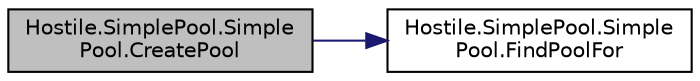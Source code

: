 digraph "Hostile.SimplePool.SimplePool.CreatePool"
{
  edge [fontname="Helvetica",fontsize="10",labelfontname="Helvetica",labelfontsize="10"];
  node [fontname="Helvetica",fontsize="10",shape=record];
  rankdir="LR";
  Node1 [label="Hostile.SimplePool.Simple\lPool.CreatePool",height=0.2,width=0.4,color="black", fillcolor="grey75", style="filled" fontcolor="black"];
  Node1 -> Node2 [color="midnightblue",fontsize="10",style="solid",fontname="Helvetica"];
  Node2 [label="Hostile.SimplePool.Simple\lPool.FindPoolFor",height=0.2,width=0.4,color="black", fillcolor="white", style="filled",URL="$class_hostile_1_1_simple_pool_1_1_simple_pool.html#a8f57d91dc667ea0c0192b2f0f163edac",tooltip="static find function "];
}
